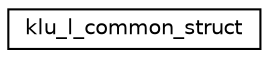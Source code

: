 digraph "Graphical Class Hierarchy"
{
 // INTERACTIVE_SVG=YES
  edge [fontname="Helvetica",fontsize="10",labelfontname="Helvetica",labelfontsize="10"];
  node [fontname="Helvetica",fontsize="10",shape=record];
  rankdir="LR";
  Node1 [label="klu_l_common_struct",height=0.2,width=0.4,color="black", fillcolor="white", style="filled",URL="$structklu__l__common__struct.html"];
}
